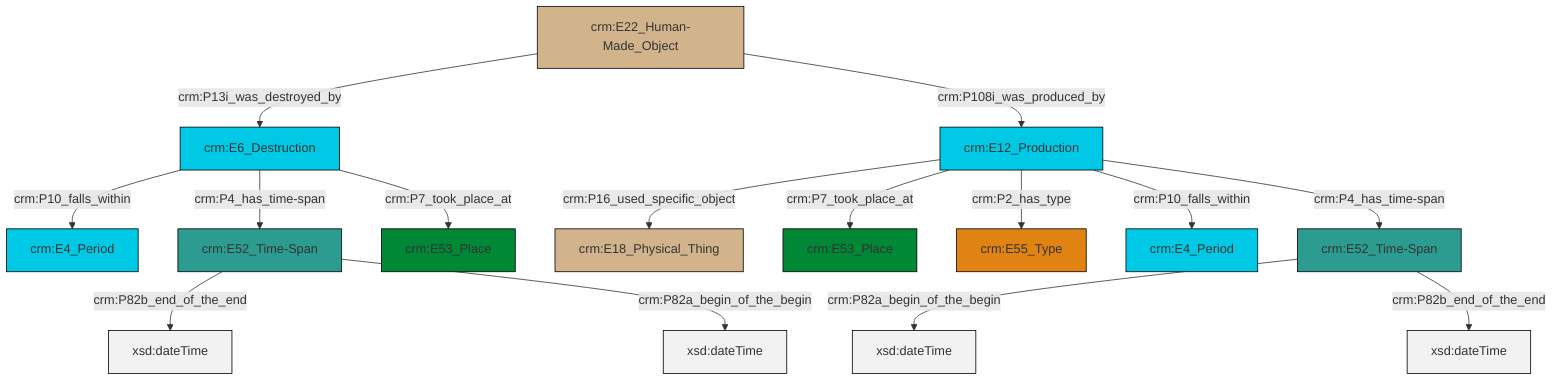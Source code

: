 graph TD
classDef Literal fill:#f2f2f2,stroke:#000000;
classDef CRM_Entity fill:#FFFFFF,stroke:#000000;
classDef Temporal_Entity fill:#00C9E6, stroke:#000000;
classDef Type fill:#E18312, stroke:#000000;
classDef Time-Span fill:#2C9C91, stroke:#000000;
classDef Appellation fill:#FFEB7F, stroke:#000000;
classDef Place fill:#008836, stroke:#000000;
classDef Persistent_Item fill:#B266B2, stroke:#000000;
classDef Conceptual_Object fill:#FFD700, stroke:#000000;
classDef Physical_Thing fill:#D2B48C, stroke:#000000;
classDef Actor fill:#f58aad, stroke:#000000;
classDef PC_Classes fill:#4ce600, stroke:#000000;
classDef Multi fill:#cccccc,stroke:#000000;

4["crm:E22_Human-Made_Object"]:::Physical_Thing -->|crm:P13i_was_destroyed_by| 5["crm:E6_Destruction"]:::Temporal_Entity
7["crm:E12_Production"]:::Temporal_Entity -->|crm:P16_used_specific_object| 8["crm:E18_Physical_Thing"]:::Physical_Thing
9["crm:E52_Time-Span"]:::Time-Span -->|crm:P82b_end_of_the_end| 10[xsd:dateTime]:::Literal
9["crm:E52_Time-Span"]:::Time-Span -->|crm:P82a_begin_of_the_begin| 11[xsd:dateTime]:::Literal
5["crm:E6_Destruction"]:::Temporal_Entity -->|crm:P10_falls_within| 12["crm:E4_Period"]:::Temporal_Entity
5["crm:E6_Destruction"]:::Temporal_Entity -->|crm:P4_has_time-span| 9["crm:E52_Time-Span"]:::Time-Span
7["crm:E12_Production"]:::Temporal_Entity -->|crm:P7_took_place_at| 19["crm:E53_Place"]:::Place
13["crm:E52_Time-Span"]:::Time-Span -->|crm:P82a_begin_of_the_begin| 20[xsd:dateTime]:::Literal
5["crm:E6_Destruction"]:::Temporal_Entity -->|crm:P7_took_place_at| 21["crm:E53_Place"]:::Place
4["crm:E22_Human-Made_Object"]:::Physical_Thing -->|crm:P108i_was_produced_by| 7["crm:E12_Production"]:::Temporal_Entity
7["crm:E12_Production"]:::Temporal_Entity -->|crm:P2_has_type| 2["crm:E55_Type"]:::Type
7["crm:E12_Production"]:::Temporal_Entity -->|crm:P10_falls_within| 0["crm:E4_Period"]:::Temporal_Entity
13["crm:E52_Time-Span"]:::Time-Span -->|crm:P82b_end_of_the_end| 25[xsd:dateTime]:::Literal
7["crm:E12_Production"]:::Temporal_Entity -->|crm:P4_has_time-span| 13["crm:E52_Time-Span"]:::Time-Span